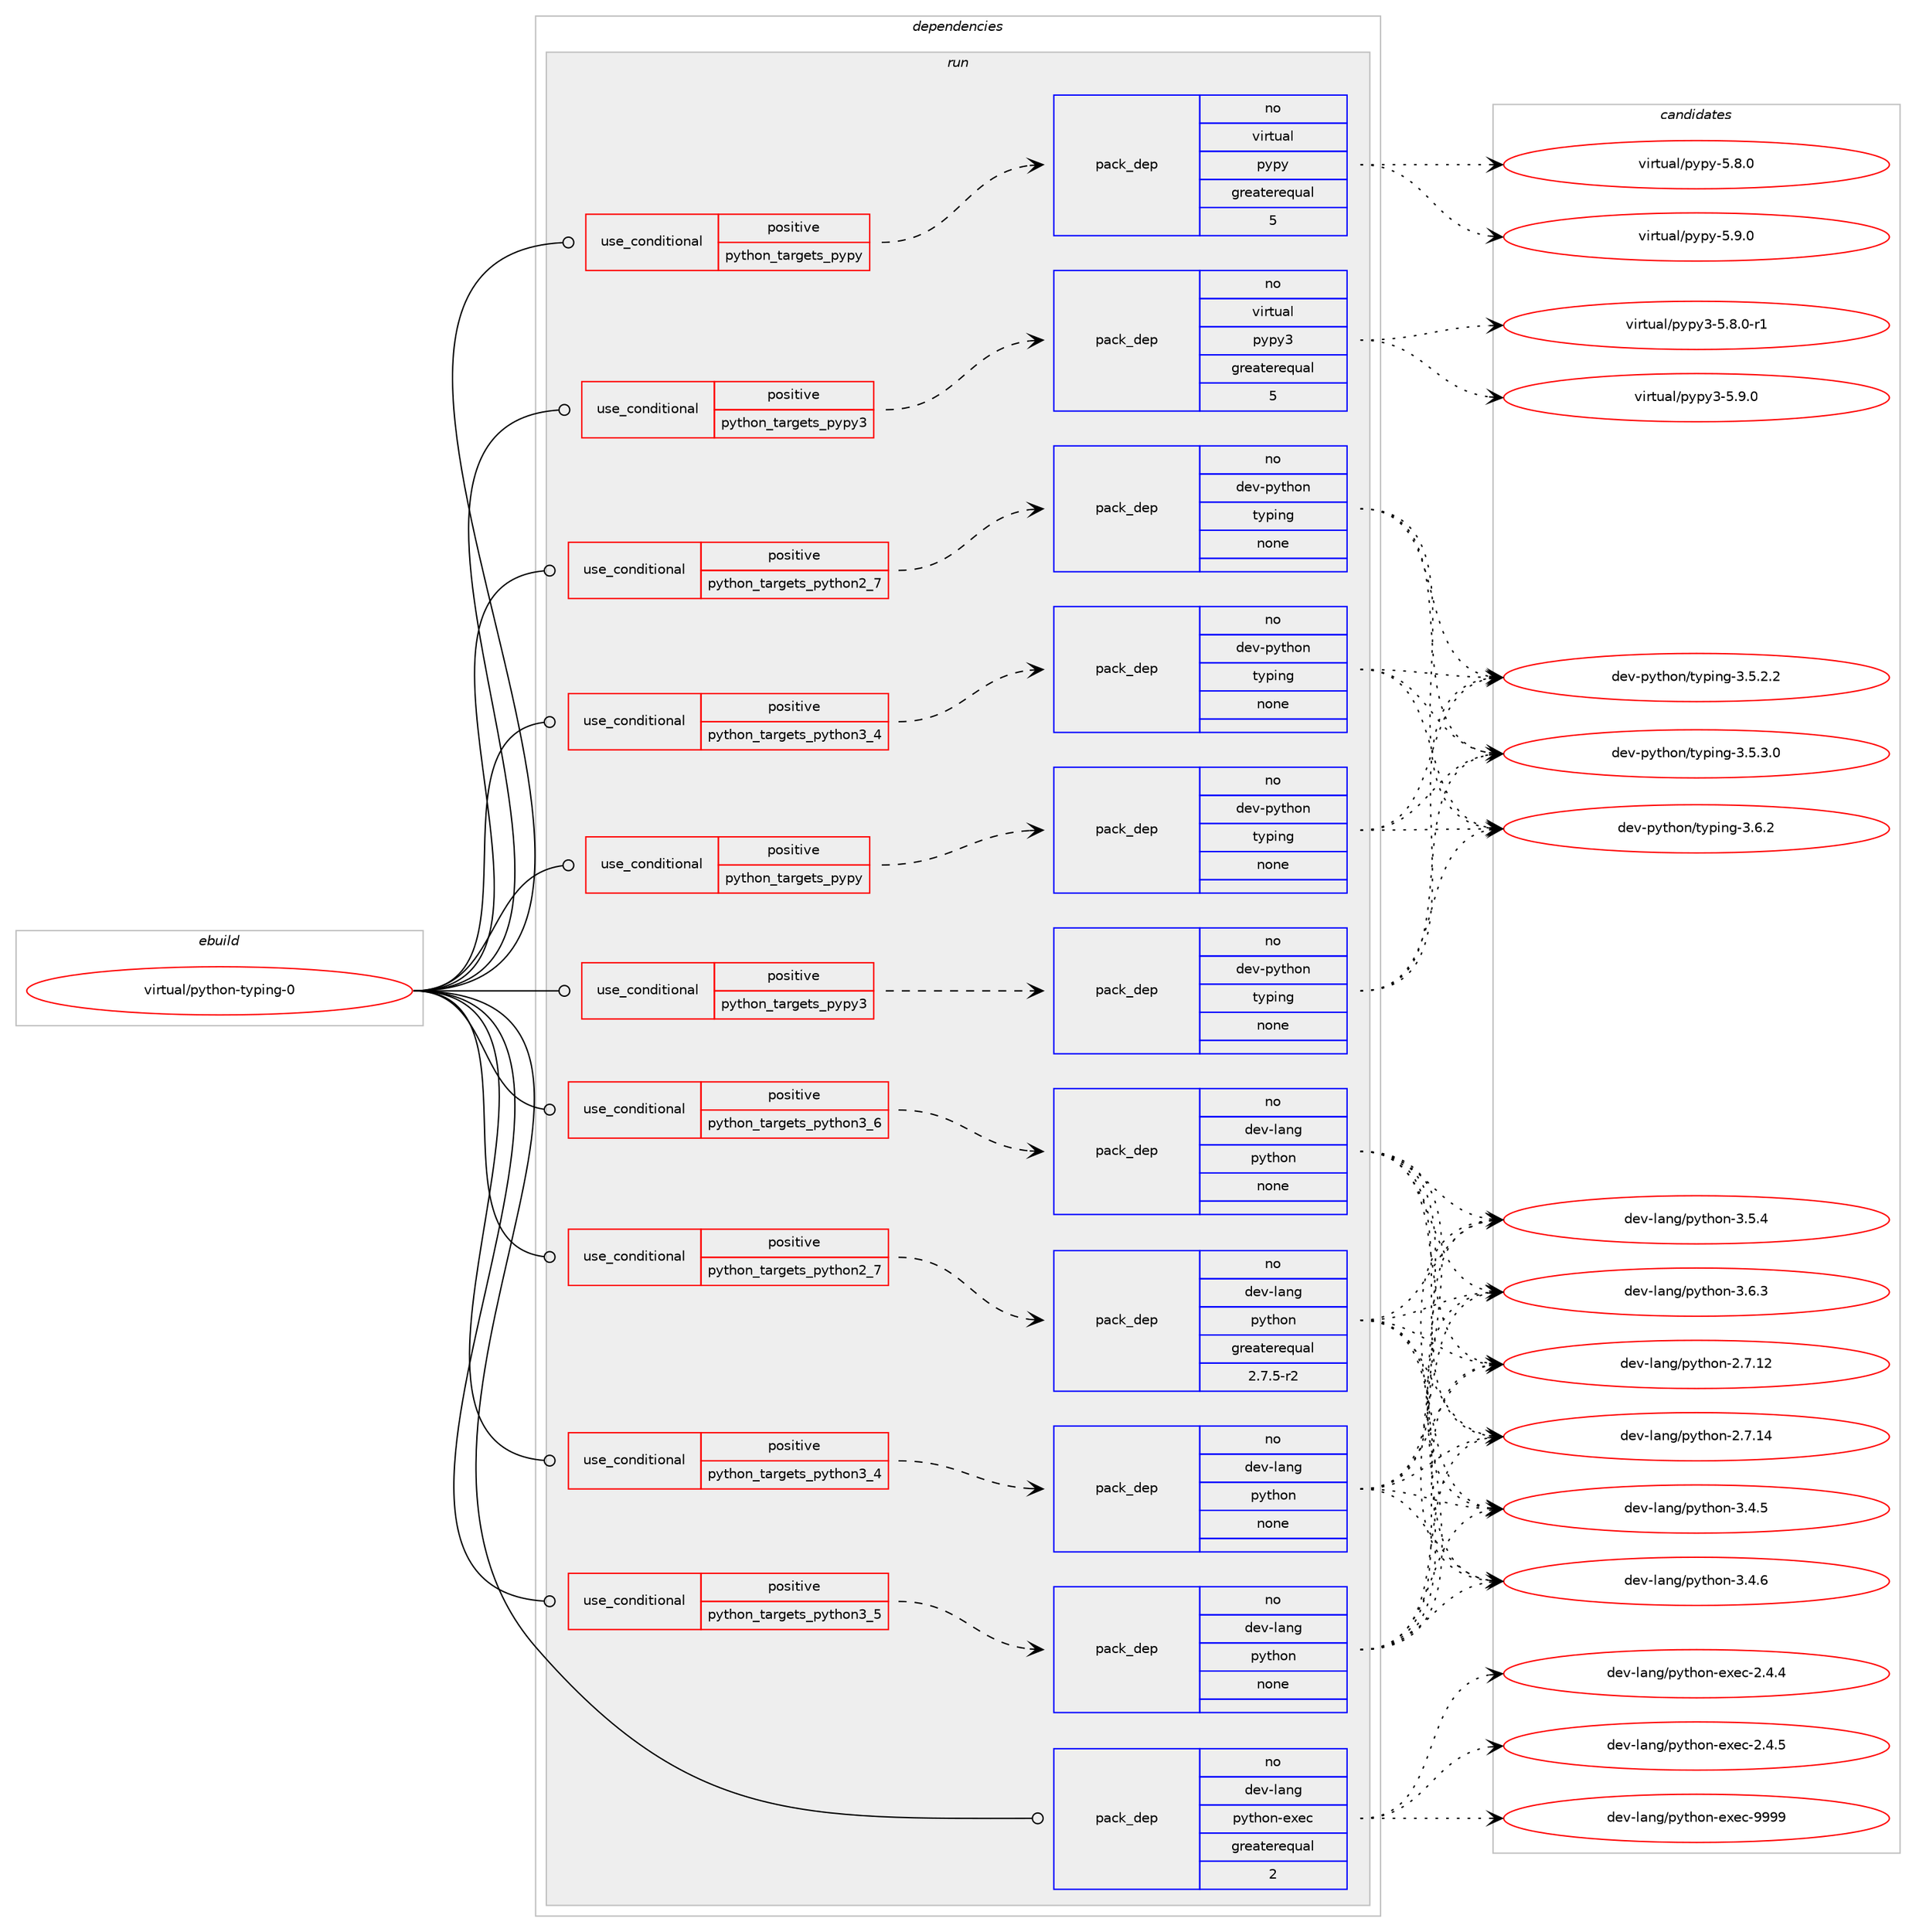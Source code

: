 digraph prolog {

# *************
# Graph options
# *************

newrank=true;
concentrate=true;
compound=true;
graph [rankdir=LR,fontname=Helvetica,fontsize=10,ranksep=1.5];#, ranksep=2.5, nodesep=0.2];
edge  [arrowhead=vee];
node  [fontname=Helvetica,fontsize=10];

# **********
# The ebuild
# **********

subgraph cluster_leftcol {
color=gray;
rank=same;
label=<<i>ebuild</i>>;
id [label="virtual/python-typing-0", color=red, width=4, href="../virtual/python-typing-0.svg"];
}

# ****************
# The dependencies
# ****************

subgraph cluster_midcol {
color=gray;
label=<<i>dependencies</i>>;
subgraph cluster_compile {
fillcolor="#eeeeee";
style=filled;
label=<<i>compile</i>>;
}
subgraph cluster_compileandrun {
fillcolor="#eeeeee";
style=filled;
label=<<i>compile and run</i>>;
}
subgraph cluster_run {
fillcolor="#eeeeee";
style=filled;
label=<<i>run</i>>;
subgraph cond119020 {
dependency499132 [label=<<TABLE BORDER="0" CELLBORDER="1" CELLSPACING="0" CELLPADDING="4"><TR><TD ROWSPAN="3" CELLPADDING="10">use_conditional</TD></TR><TR><TD>positive</TD></TR><TR><TD>python_targets_pypy</TD></TR></TABLE>>, shape=none, color=red];
subgraph pack371020 {
dependency499133 [label=<<TABLE BORDER="0" CELLBORDER="1" CELLSPACING="0" CELLPADDING="4" WIDTH="220"><TR><TD ROWSPAN="6" CELLPADDING="30">pack_dep</TD></TR><TR><TD WIDTH="110">no</TD></TR><TR><TD>dev-python</TD></TR><TR><TD>typing</TD></TR><TR><TD>none</TD></TR><TR><TD></TD></TR></TABLE>>, shape=none, color=blue];
}
dependency499132:e -> dependency499133:w [weight=20,style="dashed",arrowhead="vee"];
}
id:e -> dependency499132:w [weight=20,style="solid",arrowhead="odot"];
subgraph cond119021 {
dependency499134 [label=<<TABLE BORDER="0" CELLBORDER="1" CELLSPACING="0" CELLPADDING="4"><TR><TD ROWSPAN="3" CELLPADDING="10">use_conditional</TD></TR><TR><TD>positive</TD></TR><TR><TD>python_targets_pypy</TD></TR></TABLE>>, shape=none, color=red];
subgraph pack371021 {
dependency499135 [label=<<TABLE BORDER="0" CELLBORDER="1" CELLSPACING="0" CELLPADDING="4" WIDTH="220"><TR><TD ROWSPAN="6" CELLPADDING="30">pack_dep</TD></TR><TR><TD WIDTH="110">no</TD></TR><TR><TD>virtual</TD></TR><TR><TD>pypy</TD></TR><TR><TD>greaterequal</TD></TR><TR><TD>5</TD></TR></TABLE>>, shape=none, color=blue];
}
dependency499134:e -> dependency499135:w [weight=20,style="dashed",arrowhead="vee"];
}
id:e -> dependency499134:w [weight=20,style="solid",arrowhead="odot"];
subgraph cond119022 {
dependency499136 [label=<<TABLE BORDER="0" CELLBORDER="1" CELLSPACING="0" CELLPADDING="4"><TR><TD ROWSPAN="3" CELLPADDING="10">use_conditional</TD></TR><TR><TD>positive</TD></TR><TR><TD>python_targets_pypy3</TD></TR></TABLE>>, shape=none, color=red];
subgraph pack371022 {
dependency499137 [label=<<TABLE BORDER="0" CELLBORDER="1" CELLSPACING="0" CELLPADDING="4" WIDTH="220"><TR><TD ROWSPAN="6" CELLPADDING="30">pack_dep</TD></TR><TR><TD WIDTH="110">no</TD></TR><TR><TD>dev-python</TD></TR><TR><TD>typing</TD></TR><TR><TD>none</TD></TR><TR><TD></TD></TR></TABLE>>, shape=none, color=blue];
}
dependency499136:e -> dependency499137:w [weight=20,style="dashed",arrowhead="vee"];
}
id:e -> dependency499136:w [weight=20,style="solid",arrowhead="odot"];
subgraph cond119023 {
dependency499138 [label=<<TABLE BORDER="0" CELLBORDER="1" CELLSPACING="0" CELLPADDING="4"><TR><TD ROWSPAN="3" CELLPADDING="10">use_conditional</TD></TR><TR><TD>positive</TD></TR><TR><TD>python_targets_pypy3</TD></TR></TABLE>>, shape=none, color=red];
subgraph pack371023 {
dependency499139 [label=<<TABLE BORDER="0" CELLBORDER="1" CELLSPACING="0" CELLPADDING="4" WIDTH="220"><TR><TD ROWSPAN="6" CELLPADDING="30">pack_dep</TD></TR><TR><TD WIDTH="110">no</TD></TR><TR><TD>virtual</TD></TR><TR><TD>pypy3</TD></TR><TR><TD>greaterequal</TD></TR><TR><TD>5</TD></TR></TABLE>>, shape=none, color=blue];
}
dependency499138:e -> dependency499139:w [weight=20,style="dashed",arrowhead="vee"];
}
id:e -> dependency499138:w [weight=20,style="solid",arrowhead="odot"];
subgraph cond119024 {
dependency499140 [label=<<TABLE BORDER="0" CELLBORDER="1" CELLSPACING="0" CELLPADDING="4"><TR><TD ROWSPAN="3" CELLPADDING="10">use_conditional</TD></TR><TR><TD>positive</TD></TR><TR><TD>python_targets_python2_7</TD></TR></TABLE>>, shape=none, color=red];
subgraph pack371024 {
dependency499141 [label=<<TABLE BORDER="0" CELLBORDER="1" CELLSPACING="0" CELLPADDING="4" WIDTH="220"><TR><TD ROWSPAN="6" CELLPADDING="30">pack_dep</TD></TR><TR><TD WIDTH="110">no</TD></TR><TR><TD>dev-lang</TD></TR><TR><TD>python</TD></TR><TR><TD>greaterequal</TD></TR><TR><TD>2.7.5-r2</TD></TR></TABLE>>, shape=none, color=blue];
}
dependency499140:e -> dependency499141:w [weight=20,style="dashed",arrowhead="vee"];
}
id:e -> dependency499140:w [weight=20,style="solid",arrowhead="odot"];
subgraph cond119025 {
dependency499142 [label=<<TABLE BORDER="0" CELLBORDER="1" CELLSPACING="0" CELLPADDING="4"><TR><TD ROWSPAN="3" CELLPADDING="10">use_conditional</TD></TR><TR><TD>positive</TD></TR><TR><TD>python_targets_python2_7</TD></TR></TABLE>>, shape=none, color=red];
subgraph pack371025 {
dependency499143 [label=<<TABLE BORDER="0" CELLBORDER="1" CELLSPACING="0" CELLPADDING="4" WIDTH="220"><TR><TD ROWSPAN="6" CELLPADDING="30">pack_dep</TD></TR><TR><TD WIDTH="110">no</TD></TR><TR><TD>dev-python</TD></TR><TR><TD>typing</TD></TR><TR><TD>none</TD></TR><TR><TD></TD></TR></TABLE>>, shape=none, color=blue];
}
dependency499142:e -> dependency499143:w [weight=20,style="dashed",arrowhead="vee"];
}
id:e -> dependency499142:w [weight=20,style="solid",arrowhead="odot"];
subgraph cond119026 {
dependency499144 [label=<<TABLE BORDER="0" CELLBORDER="1" CELLSPACING="0" CELLPADDING="4"><TR><TD ROWSPAN="3" CELLPADDING="10">use_conditional</TD></TR><TR><TD>positive</TD></TR><TR><TD>python_targets_python3_4</TD></TR></TABLE>>, shape=none, color=red];
subgraph pack371026 {
dependency499145 [label=<<TABLE BORDER="0" CELLBORDER="1" CELLSPACING="0" CELLPADDING="4" WIDTH="220"><TR><TD ROWSPAN="6" CELLPADDING="30">pack_dep</TD></TR><TR><TD WIDTH="110">no</TD></TR><TR><TD>dev-lang</TD></TR><TR><TD>python</TD></TR><TR><TD>none</TD></TR><TR><TD></TD></TR></TABLE>>, shape=none, color=blue];
}
dependency499144:e -> dependency499145:w [weight=20,style="dashed",arrowhead="vee"];
}
id:e -> dependency499144:w [weight=20,style="solid",arrowhead="odot"];
subgraph cond119027 {
dependency499146 [label=<<TABLE BORDER="0" CELLBORDER="1" CELLSPACING="0" CELLPADDING="4"><TR><TD ROWSPAN="3" CELLPADDING="10">use_conditional</TD></TR><TR><TD>positive</TD></TR><TR><TD>python_targets_python3_4</TD></TR></TABLE>>, shape=none, color=red];
subgraph pack371027 {
dependency499147 [label=<<TABLE BORDER="0" CELLBORDER="1" CELLSPACING="0" CELLPADDING="4" WIDTH="220"><TR><TD ROWSPAN="6" CELLPADDING="30">pack_dep</TD></TR><TR><TD WIDTH="110">no</TD></TR><TR><TD>dev-python</TD></TR><TR><TD>typing</TD></TR><TR><TD>none</TD></TR><TR><TD></TD></TR></TABLE>>, shape=none, color=blue];
}
dependency499146:e -> dependency499147:w [weight=20,style="dashed",arrowhead="vee"];
}
id:e -> dependency499146:w [weight=20,style="solid",arrowhead="odot"];
subgraph cond119028 {
dependency499148 [label=<<TABLE BORDER="0" CELLBORDER="1" CELLSPACING="0" CELLPADDING="4"><TR><TD ROWSPAN="3" CELLPADDING="10">use_conditional</TD></TR><TR><TD>positive</TD></TR><TR><TD>python_targets_python3_5</TD></TR></TABLE>>, shape=none, color=red];
subgraph pack371028 {
dependency499149 [label=<<TABLE BORDER="0" CELLBORDER="1" CELLSPACING="0" CELLPADDING="4" WIDTH="220"><TR><TD ROWSPAN="6" CELLPADDING="30">pack_dep</TD></TR><TR><TD WIDTH="110">no</TD></TR><TR><TD>dev-lang</TD></TR><TR><TD>python</TD></TR><TR><TD>none</TD></TR><TR><TD></TD></TR></TABLE>>, shape=none, color=blue];
}
dependency499148:e -> dependency499149:w [weight=20,style="dashed",arrowhead="vee"];
}
id:e -> dependency499148:w [weight=20,style="solid",arrowhead="odot"];
subgraph cond119029 {
dependency499150 [label=<<TABLE BORDER="0" CELLBORDER="1" CELLSPACING="0" CELLPADDING="4"><TR><TD ROWSPAN="3" CELLPADDING="10">use_conditional</TD></TR><TR><TD>positive</TD></TR><TR><TD>python_targets_python3_6</TD></TR></TABLE>>, shape=none, color=red];
subgraph pack371029 {
dependency499151 [label=<<TABLE BORDER="0" CELLBORDER="1" CELLSPACING="0" CELLPADDING="4" WIDTH="220"><TR><TD ROWSPAN="6" CELLPADDING="30">pack_dep</TD></TR><TR><TD WIDTH="110">no</TD></TR><TR><TD>dev-lang</TD></TR><TR><TD>python</TD></TR><TR><TD>none</TD></TR><TR><TD></TD></TR></TABLE>>, shape=none, color=blue];
}
dependency499150:e -> dependency499151:w [weight=20,style="dashed",arrowhead="vee"];
}
id:e -> dependency499150:w [weight=20,style="solid",arrowhead="odot"];
subgraph pack371030 {
dependency499152 [label=<<TABLE BORDER="0" CELLBORDER="1" CELLSPACING="0" CELLPADDING="4" WIDTH="220"><TR><TD ROWSPAN="6" CELLPADDING="30">pack_dep</TD></TR><TR><TD WIDTH="110">no</TD></TR><TR><TD>dev-lang</TD></TR><TR><TD>python-exec</TD></TR><TR><TD>greaterequal</TD></TR><TR><TD>2</TD></TR></TABLE>>, shape=none, color=blue];
}
id:e -> dependency499152:w [weight=20,style="solid",arrowhead="odot"];
}
}

# **************
# The candidates
# **************

subgraph cluster_choices {
rank=same;
color=gray;
label=<<i>candidates</i>>;

subgraph choice371020 {
color=black;
nodesep=1;
choice10010111845112121116104111110471161211121051101034551465346504650 [label="dev-python/typing-3.5.2.2", color=red, width=4,href="../dev-python/typing-3.5.2.2.svg"];
choice10010111845112121116104111110471161211121051101034551465346514648 [label="dev-python/typing-3.5.3.0", color=red, width=4,href="../dev-python/typing-3.5.3.0.svg"];
choice1001011184511212111610411111047116121112105110103455146544650 [label="dev-python/typing-3.6.2", color=red, width=4,href="../dev-python/typing-3.6.2.svg"];
dependency499133:e -> choice10010111845112121116104111110471161211121051101034551465346504650:w [style=dotted,weight="100"];
dependency499133:e -> choice10010111845112121116104111110471161211121051101034551465346514648:w [style=dotted,weight="100"];
dependency499133:e -> choice1001011184511212111610411111047116121112105110103455146544650:w [style=dotted,weight="100"];
}
subgraph choice371021 {
color=black;
nodesep=1;
choice1181051141161179710847112121112121455346564648 [label="virtual/pypy-5.8.0", color=red, width=4,href="../virtual/pypy-5.8.0.svg"];
choice1181051141161179710847112121112121455346574648 [label="virtual/pypy-5.9.0", color=red, width=4,href="../virtual/pypy-5.9.0.svg"];
dependency499135:e -> choice1181051141161179710847112121112121455346564648:w [style=dotted,weight="100"];
dependency499135:e -> choice1181051141161179710847112121112121455346574648:w [style=dotted,weight="100"];
}
subgraph choice371022 {
color=black;
nodesep=1;
choice10010111845112121116104111110471161211121051101034551465346504650 [label="dev-python/typing-3.5.2.2", color=red, width=4,href="../dev-python/typing-3.5.2.2.svg"];
choice10010111845112121116104111110471161211121051101034551465346514648 [label="dev-python/typing-3.5.3.0", color=red, width=4,href="../dev-python/typing-3.5.3.0.svg"];
choice1001011184511212111610411111047116121112105110103455146544650 [label="dev-python/typing-3.6.2", color=red, width=4,href="../dev-python/typing-3.6.2.svg"];
dependency499137:e -> choice10010111845112121116104111110471161211121051101034551465346504650:w [style=dotted,weight="100"];
dependency499137:e -> choice10010111845112121116104111110471161211121051101034551465346514648:w [style=dotted,weight="100"];
dependency499137:e -> choice1001011184511212111610411111047116121112105110103455146544650:w [style=dotted,weight="100"];
}
subgraph choice371023 {
color=black;
nodesep=1;
choice1181051141161179710847112121112121514553465646484511449 [label="virtual/pypy3-5.8.0-r1", color=red, width=4,href="../virtual/pypy3-5.8.0-r1.svg"];
choice118105114116117971084711212111212151455346574648 [label="virtual/pypy3-5.9.0", color=red, width=4,href="../virtual/pypy3-5.9.0.svg"];
dependency499139:e -> choice1181051141161179710847112121112121514553465646484511449:w [style=dotted,weight="100"];
dependency499139:e -> choice118105114116117971084711212111212151455346574648:w [style=dotted,weight="100"];
}
subgraph choice371024 {
color=black;
nodesep=1;
choice10010111845108971101034711212111610411111045504655464950 [label="dev-lang/python-2.7.12", color=red, width=4,href="../dev-lang/python-2.7.12.svg"];
choice10010111845108971101034711212111610411111045504655464952 [label="dev-lang/python-2.7.14", color=red, width=4,href="../dev-lang/python-2.7.14.svg"];
choice100101118451089711010347112121116104111110455146524653 [label="dev-lang/python-3.4.5", color=red, width=4,href="../dev-lang/python-3.4.5.svg"];
choice100101118451089711010347112121116104111110455146524654 [label="dev-lang/python-3.4.6", color=red, width=4,href="../dev-lang/python-3.4.6.svg"];
choice100101118451089711010347112121116104111110455146534652 [label="dev-lang/python-3.5.4", color=red, width=4,href="../dev-lang/python-3.5.4.svg"];
choice100101118451089711010347112121116104111110455146544651 [label="dev-lang/python-3.6.3", color=red, width=4,href="../dev-lang/python-3.6.3.svg"];
dependency499141:e -> choice10010111845108971101034711212111610411111045504655464950:w [style=dotted,weight="100"];
dependency499141:e -> choice10010111845108971101034711212111610411111045504655464952:w [style=dotted,weight="100"];
dependency499141:e -> choice100101118451089711010347112121116104111110455146524653:w [style=dotted,weight="100"];
dependency499141:e -> choice100101118451089711010347112121116104111110455146524654:w [style=dotted,weight="100"];
dependency499141:e -> choice100101118451089711010347112121116104111110455146534652:w [style=dotted,weight="100"];
dependency499141:e -> choice100101118451089711010347112121116104111110455146544651:w [style=dotted,weight="100"];
}
subgraph choice371025 {
color=black;
nodesep=1;
choice10010111845112121116104111110471161211121051101034551465346504650 [label="dev-python/typing-3.5.2.2", color=red, width=4,href="../dev-python/typing-3.5.2.2.svg"];
choice10010111845112121116104111110471161211121051101034551465346514648 [label="dev-python/typing-3.5.3.0", color=red, width=4,href="../dev-python/typing-3.5.3.0.svg"];
choice1001011184511212111610411111047116121112105110103455146544650 [label="dev-python/typing-3.6.2", color=red, width=4,href="../dev-python/typing-3.6.2.svg"];
dependency499143:e -> choice10010111845112121116104111110471161211121051101034551465346504650:w [style=dotted,weight="100"];
dependency499143:e -> choice10010111845112121116104111110471161211121051101034551465346514648:w [style=dotted,weight="100"];
dependency499143:e -> choice1001011184511212111610411111047116121112105110103455146544650:w [style=dotted,weight="100"];
}
subgraph choice371026 {
color=black;
nodesep=1;
choice10010111845108971101034711212111610411111045504655464950 [label="dev-lang/python-2.7.12", color=red, width=4,href="../dev-lang/python-2.7.12.svg"];
choice10010111845108971101034711212111610411111045504655464952 [label="dev-lang/python-2.7.14", color=red, width=4,href="../dev-lang/python-2.7.14.svg"];
choice100101118451089711010347112121116104111110455146524653 [label="dev-lang/python-3.4.5", color=red, width=4,href="../dev-lang/python-3.4.5.svg"];
choice100101118451089711010347112121116104111110455146524654 [label="dev-lang/python-3.4.6", color=red, width=4,href="../dev-lang/python-3.4.6.svg"];
choice100101118451089711010347112121116104111110455146534652 [label="dev-lang/python-3.5.4", color=red, width=4,href="../dev-lang/python-3.5.4.svg"];
choice100101118451089711010347112121116104111110455146544651 [label="dev-lang/python-3.6.3", color=red, width=4,href="../dev-lang/python-3.6.3.svg"];
dependency499145:e -> choice10010111845108971101034711212111610411111045504655464950:w [style=dotted,weight="100"];
dependency499145:e -> choice10010111845108971101034711212111610411111045504655464952:w [style=dotted,weight="100"];
dependency499145:e -> choice100101118451089711010347112121116104111110455146524653:w [style=dotted,weight="100"];
dependency499145:e -> choice100101118451089711010347112121116104111110455146524654:w [style=dotted,weight="100"];
dependency499145:e -> choice100101118451089711010347112121116104111110455146534652:w [style=dotted,weight="100"];
dependency499145:e -> choice100101118451089711010347112121116104111110455146544651:w [style=dotted,weight="100"];
}
subgraph choice371027 {
color=black;
nodesep=1;
choice10010111845112121116104111110471161211121051101034551465346504650 [label="dev-python/typing-3.5.2.2", color=red, width=4,href="../dev-python/typing-3.5.2.2.svg"];
choice10010111845112121116104111110471161211121051101034551465346514648 [label="dev-python/typing-3.5.3.0", color=red, width=4,href="../dev-python/typing-3.5.3.0.svg"];
choice1001011184511212111610411111047116121112105110103455146544650 [label="dev-python/typing-3.6.2", color=red, width=4,href="../dev-python/typing-3.6.2.svg"];
dependency499147:e -> choice10010111845112121116104111110471161211121051101034551465346504650:w [style=dotted,weight="100"];
dependency499147:e -> choice10010111845112121116104111110471161211121051101034551465346514648:w [style=dotted,weight="100"];
dependency499147:e -> choice1001011184511212111610411111047116121112105110103455146544650:w [style=dotted,weight="100"];
}
subgraph choice371028 {
color=black;
nodesep=1;
choice10010111845108971101034711212111610411111045504655464950 [label="dev-lang/python-2.7.12", color=red, width=4,href="../dev-lang/python-2.7.12.svg"];
choice10010111845108971101034711212111610411111045504655464952 [label="dev-lang/python-2.7.14", color=red, width=4,href="../dev-lang/python-2.7.14.svg"];
choice100101118451089711010347112121116104111110455146524653 [label="dev-lang/python-3.4.5", color=red, width=4,href="../dev-lang/python-3.4.5.svg"];
choice100101118451089711010347112121116104111110455146524654 [label="dev-lang/python-3.4.6", color=red, width=4,href="../dev-lang/python-3.4.6.svg"];
choice100101118451089711010347112121116104111110455146534652 [label="dev-lang/python-3.5.4", color=red, width=4,href="../dev-lang/python-3.5.4.svg"];
choice100101118451089711010347112121116104111110455146544651 [label="dev-lang/python-3.6.3", color=red, width=4,href="../dev-lang/python-3.6.3.svg"];
dependency499149:e -> choice10010111845108971101034711212111610411111045504655464950:w [style=dotted,weight="100"];
dependency499149:e -> choice10010111845108971101034711212111610411111045504655464952:w [style=dotted,weight="100"];
dependency499149:e -> choice100101118451089711010347112121116104111110455146524653:w [style=dotted,weight="100"];
dependency499149:e -> choice100101118451089711010347112121116104111110455146524654:w [style=dotted,weight="100"];
dependency499149:e -> choice100101118451089711010347112121116104111110455146534652:w [style=dotted,weight="100"];
dependency499149:e -> choice100101118451089711010347112121116104111110455146544651:w [style=dotted,weight="100"];
}
subgraph choice371029 {
color=black;
nodesep=1;
choice10010111845108971101034711212111610411111045504655464950 [label="dev-lang/python-2.7.12", color=red, width=4,href="../dev-lang/python-2.7.12.svg"];
choice10010111845108971101034711212111610411111045504655464952 [label="dev-lang/python-2.7.14", color=red, width=4,href="../dev-lang/python-2.7.14.svg"];
choice100101118451089711010347112121116104111110455146524653 [label="dev-lang/python-3.4.5", color=red, width=4,href="../dev-lang/python-3.4.5.svg"];
choice100101118451089711010347112121116104111110455146524654 [label="dev-lang/python-3.4.6", color=red, width=4,href="../dev-lang/python-3.4.6.svg"];
choice100101118451089711010347112121116104111110455146534652 [label="dev-lang/python-3.5.4", color=red, width=4,href="../dev-lang/python-3.5.4.svg"];
choice100101118451089711010347112121116104111110455146544651 [label="dev-lang/python-3.6.3", color=red, width=4,href="../dev-lang/python-3.6.3.svg"];
dependency499151:e -> choice10010111845108971101034711212111610411111045504655464950:w [style=dotted,weight="100"];
dependency499151:e -> choice10010111845108971101034711212111610411111045504655464952:w [style=dotted,weight="100"];
dependency499151:e -> choice100101118451089711010347112121116104111110455146524653:w [style=dotted,weight="100"];
dependency499151:e -> choice100101118451089711010347112121116104111110455146524654:w [style=dotted,weight="100"];
dependency499151:e -> choice100101118451089711010347112121116104111110455146534652:w [style=dotted,weight="100"];
dependency499151:e -> choice100101118451089711010347112121116104111110455146544651:w [style=dotted,weight="100"];
}
subgraph choice371030 {
color=black;
nodesep=1;
choice1001011184510897110103471121211161041111104510112010199455046524652 [label="dev-lang/python-exec-2.4.4", color=red, width=4,href="../dev-lang/python-exec-2.4.4.svg"];
choice1001011184510897110103471121211161041111104510112010199455046524653 [label="dev-lang/python-exec-2.4.5", color=red, width=4,href="../dev-lang/python-exec-2.4.5.svg"];
choice10010111845108971101034711212111610411111045101120101994557575757 [label="dev-lang/python-exec-9999", color=red, width=4,href="../dev-lang/python-exec-9999.svg"];
dependency499152:e -> choice1001011184510897110103471121211161041111104510112010199455046524652:w [style=dotted,weight="100"];
dependency499152:e -> choice1001011184510897110103471121211161041111104510112010199455046524653:w [style=dotted,weight="100"];
dependency499152:e -> choice10010111845108971101034711212111610411111045101120101994557575757:w [style=dotted,weight="100"];
}
}

}
